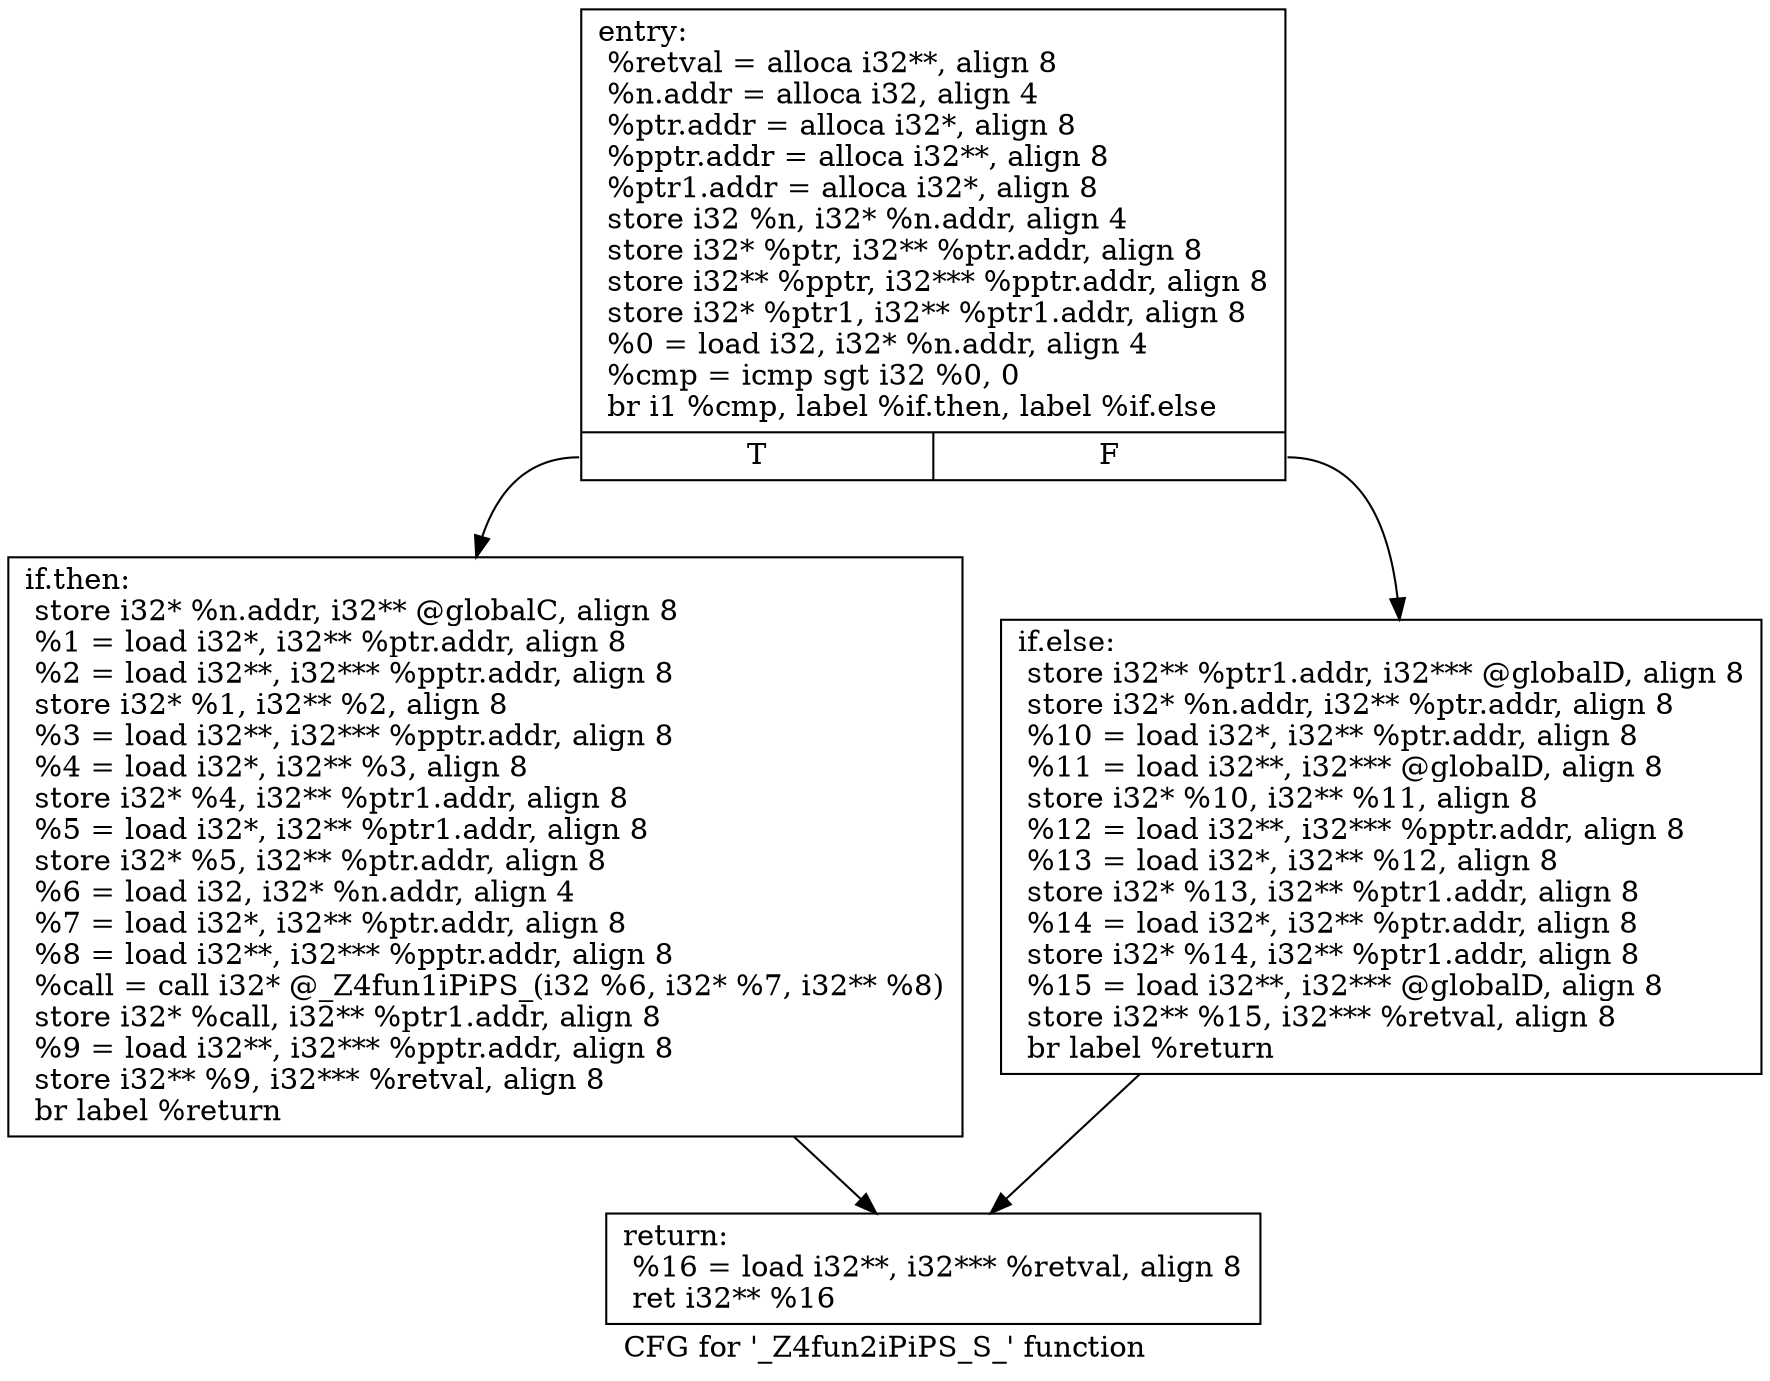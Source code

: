 digraph "CFG for '_Z4fun2iPiPS_S_' function" {
	label="CFG for '_Z4fun2iPiPS_S_' function";

	Node0x930d580 [shape=record,label="{entry:\l  %retval = alloca i32**, align 8\l  %n.addr = alloca i32, align 4\l  %ptr.addr = alloca i32*, align 8\l  %pptr.addr = alloca i32**, align 8\l  %ptr1.addr = alloca i32*, align 8\l  store i32 %n, i32* %n.addr, align 4\l  store i32* %ptr, i32** %ptr.addr, align 8\l  store i32** %pptr, i32*** %pptr.addr, align 8\l  store i32* %ptr1, i32** %ptr1.addr, align 8\l  %0 = load i32, i32* %n.addr, align 4\l  %cmp = icmp sgt i32 %0, 0\l  br i1 %cmp, label %if.then, label %if.else\l|{<s0>T|<s1>F}}"];
	Node0x930d580:s0 -> Node0x930dad0;
	Node0x930d580:s1 -> Node0x930dba0;
	Node0x930dad0 [shape=record,label="{if.then:                                          \l  store i32* %n.addr, i32** @globalC, align 8\l  %1 = load i32*, i32** %ptr.addr, align 8\l  %2 = load i32**, i32*** %pptr.addr, align 8\l  store i32* %1, i32** %2, align 8\l  %3 = load i32**, i32*** %pptr.addr, align 8\l  %4 = load i32*, i32** %3, align 8\l  store i32* %4, i32** %ptr1.addr, align 8\l  %5 = load i32*, i32** %ptr1.addr, align 8\l  store i32* %5, i32** %ptr.addr, align 8\l  %6 = load i32, i32* %n.addr, align 4\l  %7 = load i32*, i32** %ptr.addr, align 8\l  %8 = load i32**, i32*** %pptr.addr, align 8\l  %call = call i32* @_Z4fun1iPiPS_(i32 %6, i32* %7, i32** %8)\l  store i32* %call, i32** %ptr1.addr, align 8\l  %9 = load i32**, i32*** %pptr.addr, align 8\l  store i32** %9, i32*** %retval, align 8\l  br label %return\l}"];
	Node0x930dad0 -> Node0x930e5a0;
	Node0x930dba0 [shape=record,label="{if.else:                                          \l  store i32** %ptr1.addr, i32*** @globalD, align 8\l  store i32* %n.addr, i32** %ptr.addr, align 8\l  %10 = load i32*, i32** %ptr.addr, align 8\l  %11 = load i32**, i32*** @globalD, align 8\l  store i32* %10, i32** %11, align 8\l  %12 = load i32**, i32*** %pptr.addr, align 8\l  %13 = load i32*, i32** %12, align 8\l  store i32* %13, i32** %ptr1.addr, align 8\l  %14 = load i32*, i32** %ptr.addr, align 8\l  store i32* %14, i32** %ptr1.addr, align 8\l  %15 = load i32**, i32*** @globalD, align 8\l  store i32** %15, i32*** %retval, align 8\l  br label %return\l}"];
	Node0x930dba0 -> Node0x930e5a0;
	Node0x930e5a0 [shape=record,label="{return:                                           \l  %16 = load i32**, i32*** %retval, align 8\l  ret i32** %16\l}"];
}
